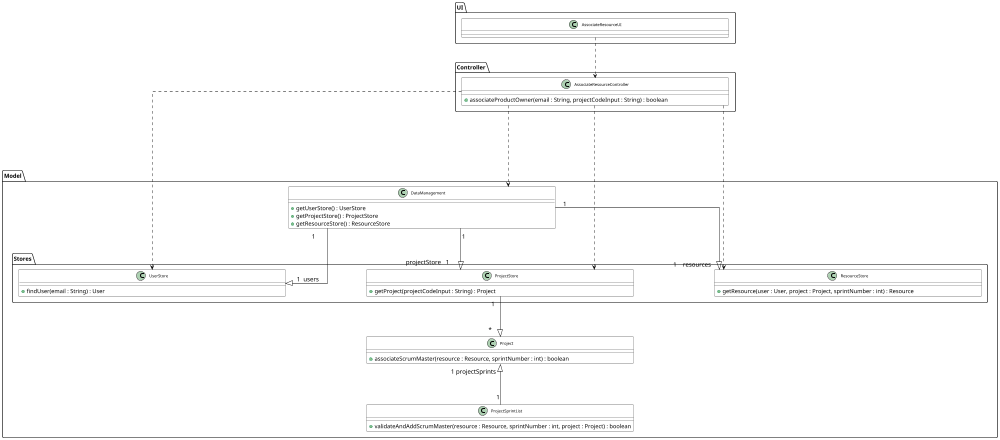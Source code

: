 @startuml
scale 1000 width
skinparam SameClassWidth true
skinparam ClassFontSize 10
skinparam ArrowFontSize 15
skinparam nodesep 200
skinparam ranksep 100
skinparam linetype ortho
skinparam packageSize 100

skinparam class {
BackgroundColor White
ArrowColor Black
BorderColor Black

}
skinparam package {
BackgroundColor White
ArrowColor Black
BorderColor Black

}
package "UI" {
class AssociateResourceUI
}
package "Controller" {
class AssociateResourceController {
	+associateProductOwner(email : String, projectCodeInput : String) : boolean
}
}

package "Model" {
class Project {
	+associateScrumMaster(resource : Resource, sprintNumber : int) : boolean
}

class ProjectSprintList {
    +validateAndAddScrumMaster(resource : Resource, sprintNumber : int, project : Project) : boolean

}

class DataManagement {
	+getUserStore() : UserStore
	+getProjectStore() : ProjectStore
	+getResourceStore() : ResourceStore
}
package "Stores" {

class ProjectStore {
	+getProject(projectCodeInput : String) : Project
}
class ResourceStore {
	+getResource(user : User, project : Project, sprintNumber : int) : Resource
}
class UserStore {
	+findUser(email : String) : User
}
}
}

AssociateResourceUI ..> AssociateResourceController
AssociateResourceController ..> ResourceStore
AssociateResourceController ..> ProjectStore
AssociateResourceController ..right..> UserStore
AssociateResourceController ...> DataManagement
Project "       *    " <|-up- "1   "  ProjectStore

DataManagement "       1" ---|> "     1  users           " UserStore
DataManagement "   1" --|> "projectStore   1" ProjectStore

ResourceStore "   1    resources" <|-- "   1" DataManagement
Project " 1 projectSprints" <|-- " 1" ProjectSprintList

@enduml